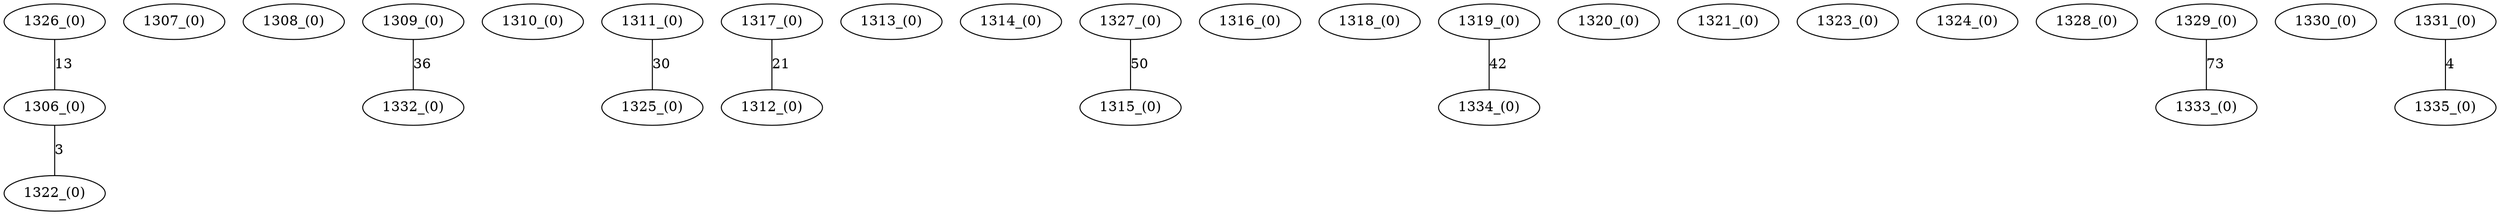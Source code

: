 graph {
    "1306_(0)" [kruskal=20,weight=0,]
    "1307_(0)" [kruskal=1,weight=0,]
    "1308_(0)" [kruskal=2,weight=0,]
    "1309_(0)" [kruskal=3,weight=0,]
    "1310_(0)" [kruskal=4,weight=0,]
    "1311_(0)" [kruskal=5,weight=0,]
    "1312_(0)" [kruskal=11,weight=0,]
    "1313_(0)" [kruskal=7,weight=0,]
    "1314_(0)" [kruskal=8,weight=0,]
    "1315_(0)" [kruskal=21,weight=0,]
    "1316_(0)" [kruskal=10,weight=0,]
    "1317_(0)" [kruskal=11,weight=0,]
    "1318_(0)" [kruskal=12,weight=0,]
    "1319_(0)" [kruskal=13,weight=0,]
    "1320_(0)" [kruskal=14,weight=0,]
    "1321_(0)" [kruskal=15,weight=0,]
    "1322_(0)" [kruskal=20,weight=0,]
    "1323_(0)" [kruskal=17,weight=0,]
    "1324_(0)" [kruskal=18,weight=0,]
    "1325_(0)" [kruskal=5,weight=0,]
    "1326_(0)" [kruskal=20,weight=0,]
    "1327_(0)" [kruskal=21,weight=0,]
    "1328_(0)" [kruskal=22,weight=0,]
    "1329_(0)" [kruskal=23,weight=0,]
    "1330_(0)" [kruskal=24,weight=0,]
    "1331_(0)" [kruskal=25,weight=0,]
    "1332_(0)" [kruskal=3,weight=0,]
    "1333_(0)" [kruskal=23,weight=0,]
    "1334_(0)" [kruskal=13,weight=0,]
    "1335_(0)" [kruskal=25,weight=0,]
    "1331_(0)" -- "1335_(0)" [label=4, weight=4]
    "1306_(0)" -- "1322_(0)" [label=3, weight=3]
    "1326_(0)" -- "1306_(0)" [label=13, weight=13]
    "1317_(0)" -- "1312_(0)" [label=21, weight=21]
    "1311_(0)" -- "1325_(0)" [label=30, weight=30]
    "1309_(0)" -- "1332_(0)" [label=36, weight=36]
    "1319_(0)" -- "1334_(0)" [label=42, weight=42]
    "1327_(0)" -- "1315_(0)" [label=50, weight=50]
    "1329_(0)" -- "1333_(0)" [label=73, weight=73]
}
